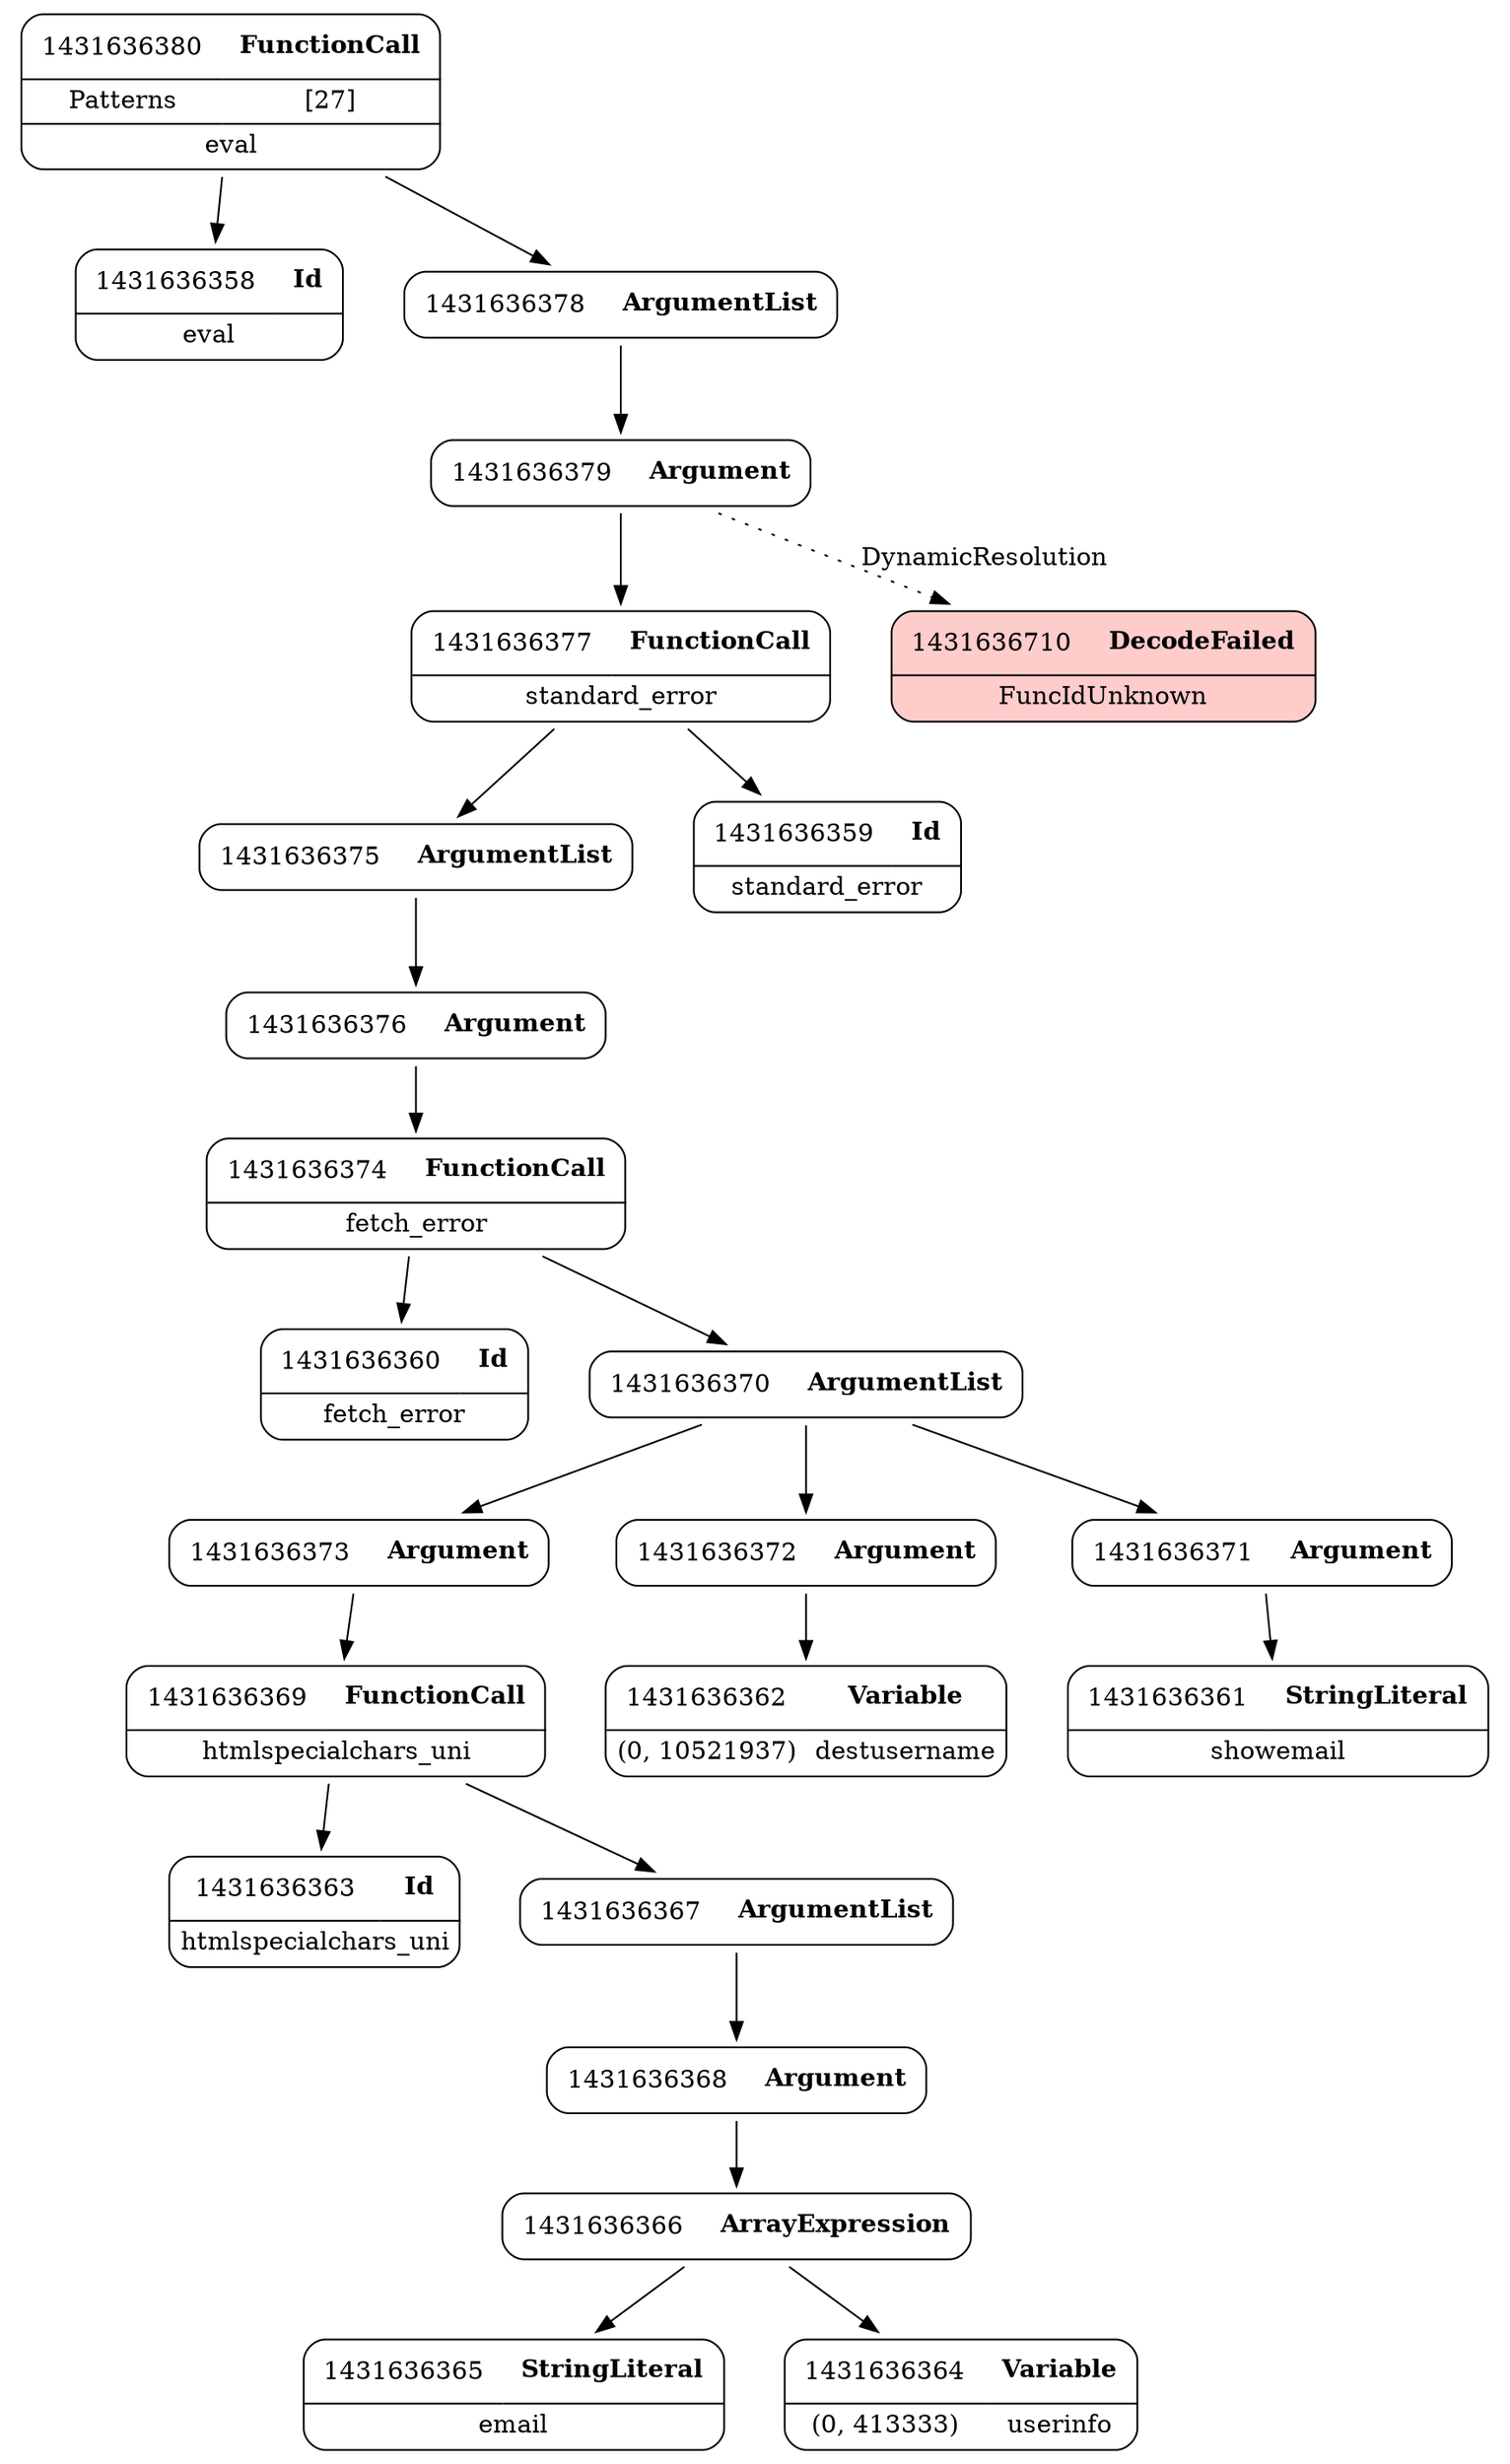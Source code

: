 digraph ast {
node [shape=none];
1431636373 [label=<<TABLE border='1' cellspacing='0' cellpadding='10' style='rounded' ><TR><TD border='0'>1431636373</TD><TD border='0'><B>Argument</B></TD></TR></TABLE>>];
1431636373 -> 1431636369 [weight=2];
1431636372 [label=<<TABLE border='1' cellspacing='0' cellpadding='10' style='rounded' ><TR><TD border='0'>1431636372</TD><TD border='0'><B>Argument</B></TD></TR></TABLE>>];
1431636372 -> 1431636362 [weight=2];
1431636375 [label=<<TABLE border='1' cellspacing='0' cellpadding='10' style='rounded' ><TR><TD border='0'>1431636375</TD><TD border='0'><B>ArgumentList</B></TD></TR></TABLE>>];
1431636375 -> 1431636376 [weight=2];
1431636374 [label=<<TABLE border='1' cellspacing='0' cellpadding='10' style='rounded' ><TR><TD border='0'>1431636374</TD><TD border='0'><B>FunctionCall</B></TD></TR><HR/><TR><TD border='0' cellpadding='5' colspan='2'>fetch_error</TD></TR></TABLE>>];
1431636374 -> 1431636360 [weight=2];
1431636374 -> 1431636370 [weight=2];
1431636369 [label=<<TABLE border='1' cellspacing='0' cellpadding='10' style='rounded' ><TR><TD border='0'>1431636369</TD><TD border='0'><B>FunctionCall</B></TD></TR><HR/><TR><TD border='0' cellpadding='5' colspan='2'>htmlspecialchars_uni</TD></TR></TABLE>>];
1431636369 -> 1431636363 [weight=2];
1431636369 -> 1431636367 [weight=2];
1431636368 [label=<<TABLE border='1' cellspacing='0' cellpadding='10' style='rounded' ><TR><TD border='0'>1431636368</TD><TD border='0'><B>Argument</B></TD></TR></TABLE>>];
1431636368 -> 1431636366 [weight=2];
1431636371 [label=<<TABLE border='1' cellspacing='0' cellpadding='10' style='rounded' ><TR><TD border='0'>1431636371</TD><TD border='0'><B>Argument</B></TD></TR></TABLE>>];
1431636371 -> 1431636361 [weight=2];
1431636370 [label=<<TABLE border='1' cellspacing='0' cellpadding='10' style='rounded' ><TR><TD border='0'>1431636370</TD><TD border='0'><B>ArgumentList</B></TD></TR></TABLE>>];
1431636370 -> 1431636371 [weight=2];
1431636370 -> 1431636372 [weight=2];
1431636370 -> 1431636373 [weight=2];
1431636380 [label=<<TABLE border='1' cellspacing='0' cellpadding='10' style='rounded' ><TR><TD border='0'>1431636380</TD><TD border='0'><B>FunctionCall</B></TD></TR><HR/><TR><TD border='0' cellpadding='5'>Patterns</TD><TD border='0' cellpadding='5'>[27]</TD></TR><HR/><TR><TD border='0' cellpadding='5' colspan='2'>eval</TD></TR></TABLE>>];
1431636380 -> 1431636358 [weight=2];
1431636380 -> 1431636378 [weight=2];
1431636377 [label=<<TABLE border='1' cellspacing='0' cellpadding='10' style='rounded' ><TR><TD border='0'>1431636377</TD><TD border='0'><B>FunctionCall</B></TD></TR><HR/><TR><TD border='0' cellpadding='5' colspan='2'>standard_error</TD></TR></TABLE>>];
1431636377 -> 1431636359 [weight=2];
1431636377 -> 1431636375 [weight=2];
1431636376 [label=<<TABLE border='1' cellspacing='0' cellpadding='10' style='rounded' ><TR><TD border='0'>1431636376</TD><TD border='0'><B>Argument</B></TD></TR></TABLE>>];
1431636376 -> 1431636374 [weight=2];
1431636379 [label=<<TABLE border='1' cellspacing='0' cellpadding='10' style='rounded' ><TR><TD border='0'>1431636379</TD><TD border='0'><B>Argument</B></TD></TR></TABLE>>];
1431636379 -> 1431636377 [weight=2];
1431636379 -> 1431636710 [style=dotted,label=DynamicResolution];
1431636378 [label=<<TABLE border='1' cellspacing='0' cellpadding='10' style='rounded' ><TR><TD border='0'>1431636378</TD><TD border='0'><B>ArgumentList</B></TD></TR></TABLE>>];
1431636378 -> 1431636379 [weight=2];
1431636359 [label=<<TABLE border='1' cellspacing='0' cellpadding='10' style='rounded' ><TR><TD border='0'>1431636359</TD><TD border='0'><B>Id</B></TD></TR><HR/><TR><TD border='0' cellpadding='5' colspan='2'>standard_error</TD></TR></TABLE>>];
1431636358 [label=<<TABLE border='1' cellspacing='0' cellpadding='10' style='rounded' ><TR><TD border='0'>1431636358</TD><TD border='0'><B>Id</B></TD></TR><HR/><TR><TD border='0' cellpadding='5' colspan='2'>eval</TD></TR></TABLE>>];
1431636710 [label=<<TABLE border='1' cellspacing='0' cellpadding='10' style='rounded' bgcolor='#FFCCCC' ><TR><TD border='0'>1431636710</TD><TD border='0'><B>DecodeFailed</B></TD></TR><HR/><TR><TD border='0' cellpadding='5' colspan='2'>FuncIdUnknown</TD></TR></TABLE>>];
1431636365 [label=<<TABLE border='1' cellspacing='0' cellpadding='10' style='rounded' ><TR><TD border='0'>1431636365</TD><TD border='0'><B>StringLiteral</B></TD></TR><HR/><TR><TD border='0' cellpadding='5' colspan='2'>email</TD></TR></TABLE>>];
1431636364 [label=<<TABLE border='1' cellspacing='0' cellpadding='10' style='rounded' ><TR><TD border='0'>1431636364</TD><TD border='0'><B>Variable</B></TD></TR><HR/><TR><TD border='0' cellpadding='5'>(0, 413333)</TD><TD border='0' cellpadding='5'>userinfo</TD></TR></TABLE>>];
1431636367 [label=<<TABLE border='1' cellspacing='0' cellpadding='10' style='rounded' ><TR><TD border='0'>1431636367</TD><TD border='0'><B>ArgumentList</B></TD></TR></TABLE>>];
1431636367 -> 1431636368 [weight=2];
1431636366 [label=<<TABLE border='1' cellspacing='0' cellpadding='10' style='rounded' ><TR><TD border='0'>1431636366</TD><TD border='0'><B>ArrayExpression</B></TD></TR></TABLE>>];
1431636366 -> 1431636364 [weight=2];
1431636366 -> 1431636365 [weight=2];
1431636361 [label=<<TABLE border='1' cellspacing='0' cellpadding='10' style='rounded' ><TR><TD border='0'>1431636361</TD><TD border='0'><B>StringLiteral</B></TD></TR><HR/><TR><TD border='0' cellpadding='5' colspan='2'>showemail</TD></TR></TABLE>>];
1431636360 [label=<<TABLE border='1' cellspacing='0' cellpadding='10' style='rounded' ><TR><TD border='0'>1431636360</TD><TD border='0'><B>Id</B></TD></TR><HR/><TR><TD border='0' cellpadding='5' colspan='2'>fetch_error</TD></TR></TABLE>>];
1431636363 [label=<<TABLE border='1' cellspacing='0' cellpadding='10' style='rounded' ><TR><TD border='0'>1431636363</TD><TD border='0'><B>Id</B></TD></TR><HR/><TR><TD border='0' cellpadding='5' colspan='2'>htmlspecialchars_uni</TD></TR></TABLE>>];
1431636362 [label=<<TABLE border='1' cellspacing='0' cellpadding='10' style='rounded' ><TR><TD border='0'>1431636362</TD><TD border='0'><B>Variable</B></TD></TR><HR/><TR><TD border='0' cellpadding='5'>(0, 10521937)</TD><TD border='0' cellpadding='5'>destusername</TD></TR></TABLE>>];
}

